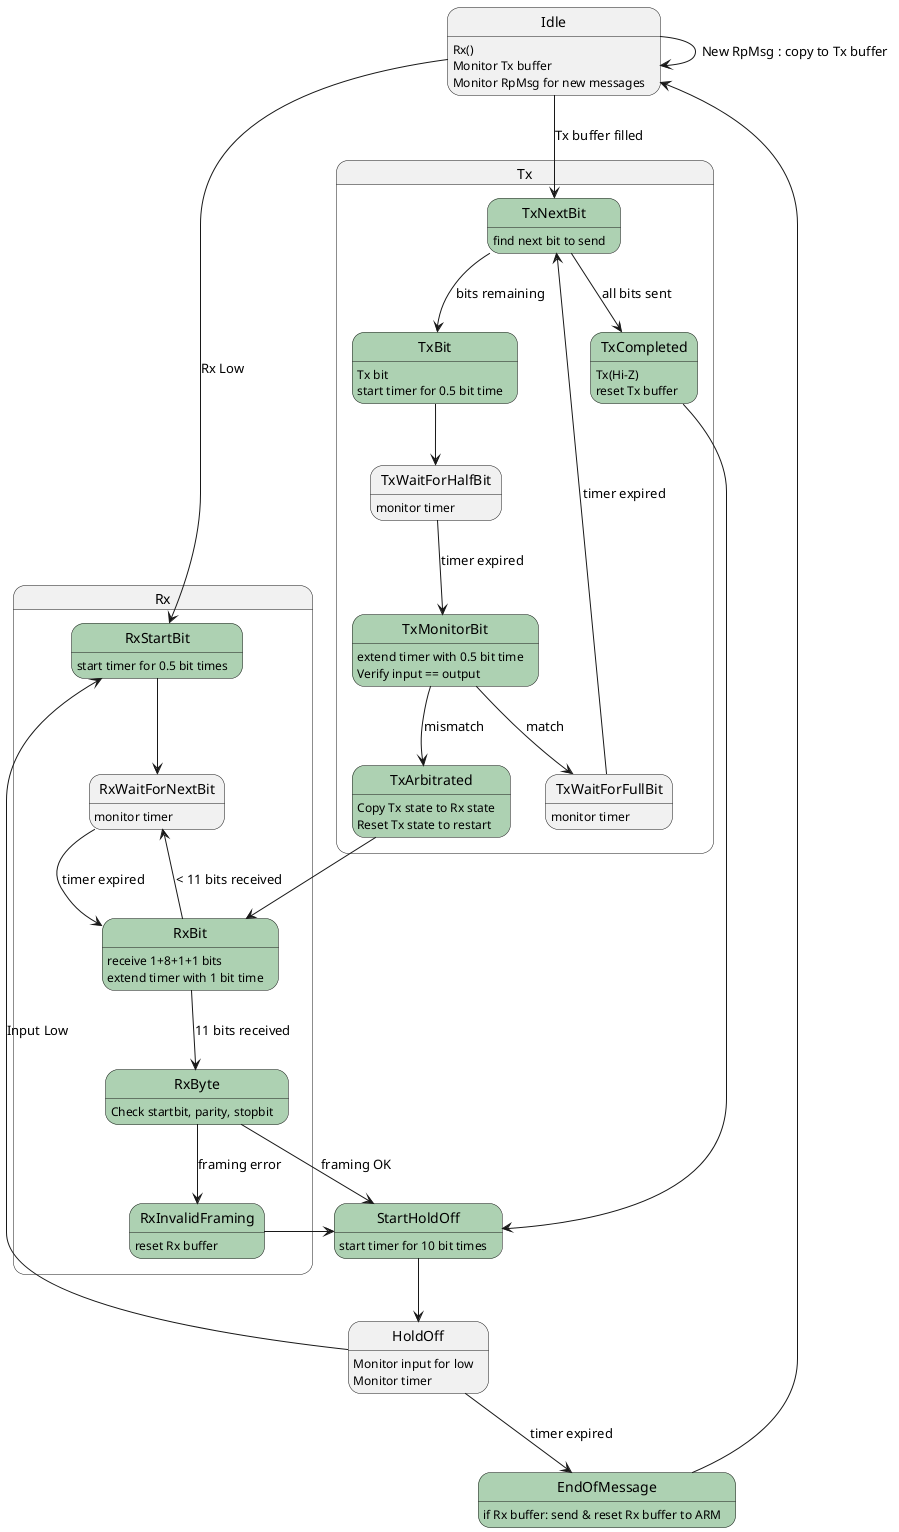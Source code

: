 @startuml

skinparam stateBackgroundColor<<Once>> #ADD1B2

state Idle
state StartHoldOff
state HoldOff

state Rx {
	state RxStartBit <<Once>>
	RxStartBit : start timer for 0.5 bit times
	RxStartBit --> RxWaitForNextBit

	RxWaitForNextBit : monitor timer
	RxWaitForNextBit --> RxBit : timer expired

	state RxBit <<Once>>
	RxBit : receive 1+8+1+1 bits
	RxBit : extend timer with 1 bit time
	RxBit --> RxByte : 11 bits received
	RxBit --> RxWaitForNextBit : < 11 bits received

	state RxByte <<Once>>
	RxByte : Check startbit, parity, stopbit
	RxByte --> RxInvalidFraming : framing error
	RxByte --> StartHoldOff : framing OK

	state RxInvalidFraming <<Once>>
	RxInvalidFraming : reset Rx buffer
	RxInvalidFraming --> StartHoldOff
}

state Tx {
	state TxNextBit <<Once>>
	TxNextBit : find next bit to send
	TxNextBit --> TxBit : bits remaining
	TxNextBit --> TxCompleted : all bits sent

	state TxBit <<Once>>
	TxBit : Tx bit
	TxBit : start timer for 0.5 bit time
	TxBit --> TxWaitForHalfBit

	TxWaitForHalfBit : monitor timer
	TxWaitForHalfBit --> TxMonitorBit : timer expired

	state TxMonitorBit <<Once>>
	TxMonitorBit : extend timer with 0.5 bit time
	TxMonitorBit : Verify input == output
	TxMonitorBit --> TxWaitForFullBit : match
	TxMonitorBit --> TxArbitrated : mismatch

	TxWaitForFullBit : monitor timer
	TxWaitForFullBit -u-> TxNextBit : timer expired

	state TxCompleted <<Once>>
	TxCompleted : Tx(Hi-Z)
	TxCompleted : reset Tx buffer
	TxCompleted --> StartHoldOff

	state TxArbitrated <<Once>>
	TxArbitrated: Copy Tx state to Rx state
	TxArbitrated: Reset Tx state to restart
	TxArbitrated --> RxBit
}

' Idle needs to be defined after the Rx/Tx composite state,
' otherwise the StartBitReceived gets rendered outside of the composite state

Idle : Rx()
Idle --> RxStartBit : Rx Low
Idle : Monitor Tx buffer
Idle --> TxNextBit : Tx buffer filled
Idle : Monitor RpMsg for new messages
Idle --> Idle : New RpMsg : copy to Tx buffer

state StartHoldOff <<Once>>
StartHoldOff : start timer for 10 bit times
StartHoldOff --> HoldOff

HoldOff : Monitor input for low
HoldOff --> RxStartBit : Input Low
HoldOff : Monitor timer
HoldOff --> EndOfMessage : timer expired

state EndOfMessage <<Once>>
EndOfMessage : if Rx buffer: send & reset Rx buffer to ARM
EndOfMessage -u-> Idle

@enduml
